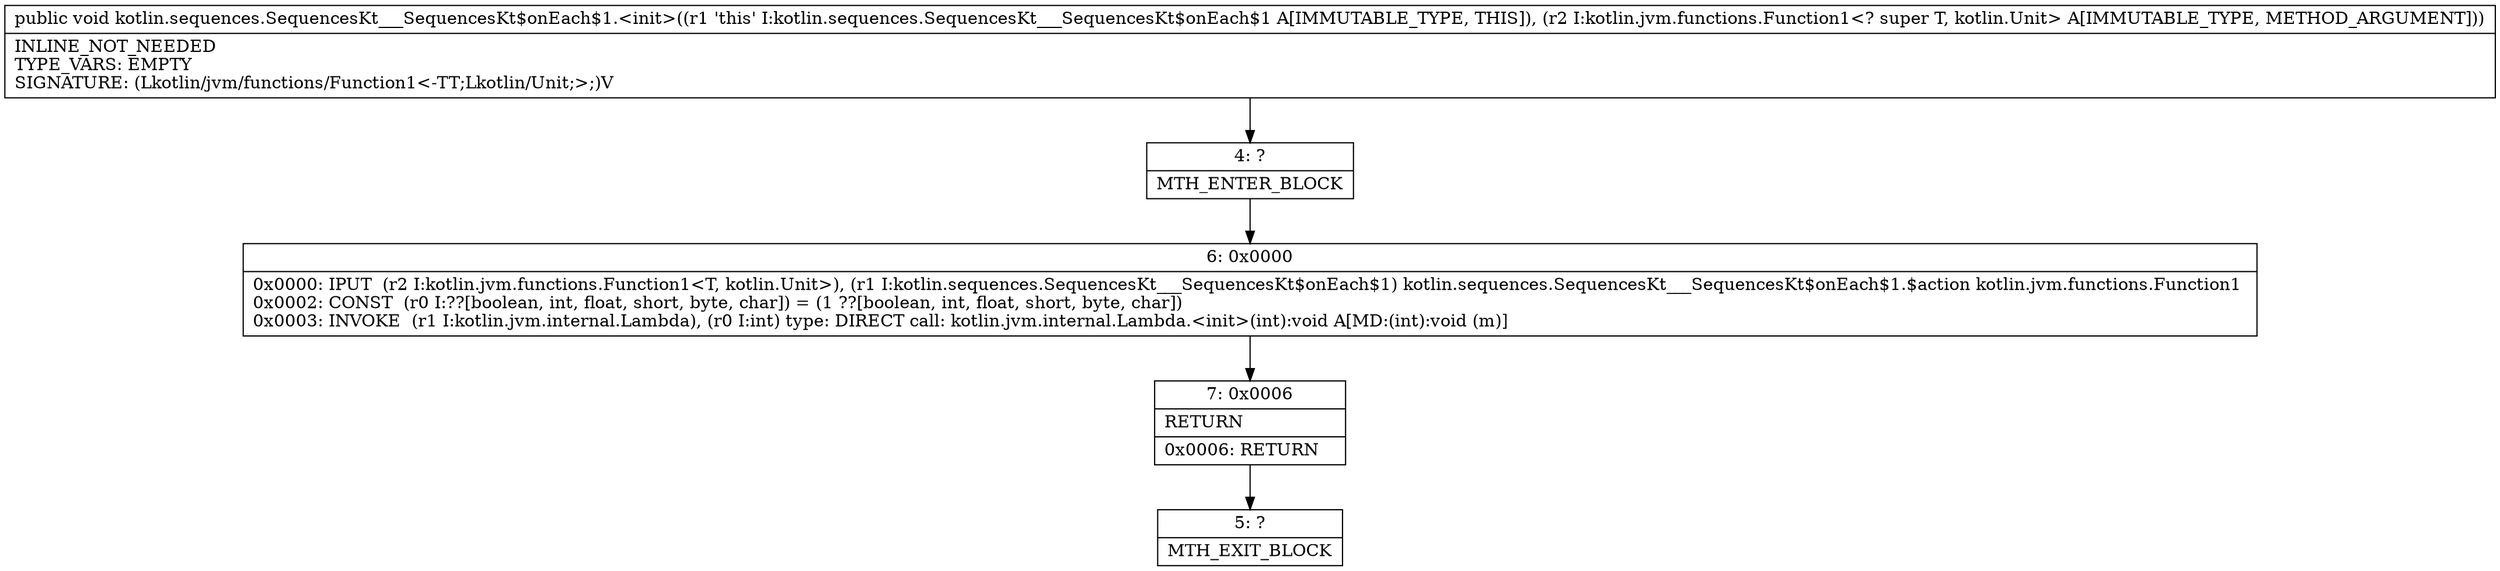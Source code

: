 digraph "CFG forkotlin.sequences.SequencesKt___SequencesKt$onEach$1.\<init\>(Lkotlin\/jvm\/functions\/Function1;)V" {
Node_4 [shape=record,label="{4\:\ ?|MTH_ENTER_BLOCK\l}"];
Node_6 [shape=record,label="{6\:\ 0x0000|0x0000: IPUT  (r2 I:kotlin.jvm.functions.Function1\<T, kotlin.Unit\>), (r1 I:kotlin.sequences.SequencesKt___SequencesKt$onEach$1) kotlin.sequences.SequencesKt___SequencesKt$onEach$1.$action kotlin.jvm.functions.Function1 \l0x0002: CONST  (r0 I:??[boolean, int, float, short, byte, char]) = (1 ??[boolean, int, float, short, byte, char]) \l0x0003: INVOKE  (r1 I:kotlin.jvm.internal.Lambda), (r0 I:int) type: DIRECT call: kotlin.jvm.internal.Lambda.\<init\>(int):void A[MD:(int):void (m)]\l}"];
Node_7 [shape=record,label="{7\:\ 0x0006|RETURN\l|0x0006: RETURN   \l}"];
Node_5 [shape=record,label="{5\:\ ?|MTH_EXIT_BLOCK\l}"];
MethodNode[shape=record,label="{public void kotlin.sequences.SequencesKt___SequencesKt$onEach$1.\<init\>((r1 'this' I:kotlin.sequences.SequencesKt___SequencesKt$onEach$1 A[IMMUTABLE_TYPE, THIS]), (r2 I:kotlin.jvm.functions.Function1\<? super T, kotlin.Unit\> A[IMMUTABLE_TYPE, METHOD_ARGUMENT]))  | INLINE_NOT_NEEDED\lTYPE_VARS: EMPTY\lSIGNATURE: (Lkotlin\/jvm\/functions\/Function1\<\-TT;Lkotlin\/Unit;\>;)V\l}"];
MethodNode -> Node_4;Node_4 -> Node_6;
Node_6 -> Node_7;
Node_7 -> Node_5;
}

